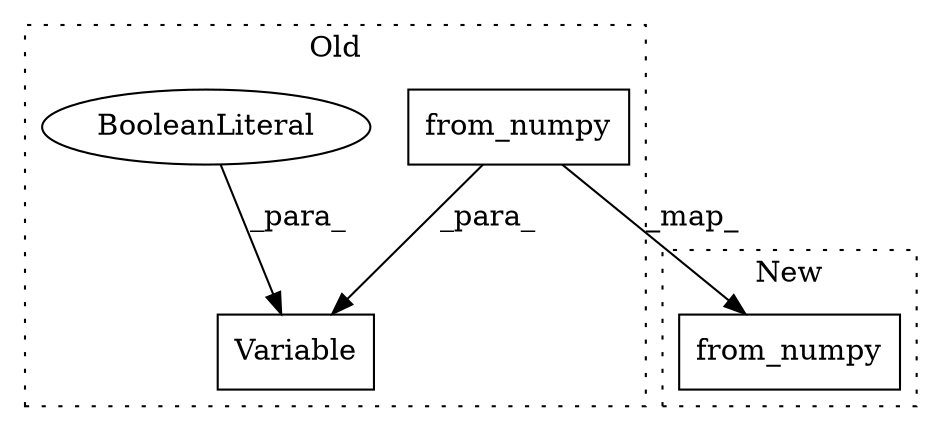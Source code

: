 digraph G {
subgraph cluster0 {
1 [label="from_numpy" a="32" s="4872,4884" l="11,1" shape="box"];
3 [label="Variable" a="32" s="4857,4891" l="9,1" shape="box"];
4 [label="BooleanLiteral" a="9" s="4886" l="5" shape="ellipse"];
label = "Old";
style="dotted";
}
subgraph cluster1 {
2 [label="from_numpy" a="32" s="4856,4868" l="11,1" shape="box"];
label = "New";
style="dotted";
}
1 -> 3 [label="_para_"];
1 -> 2 [label="_map_"];
4 -> 3 [label="_para_"];
}